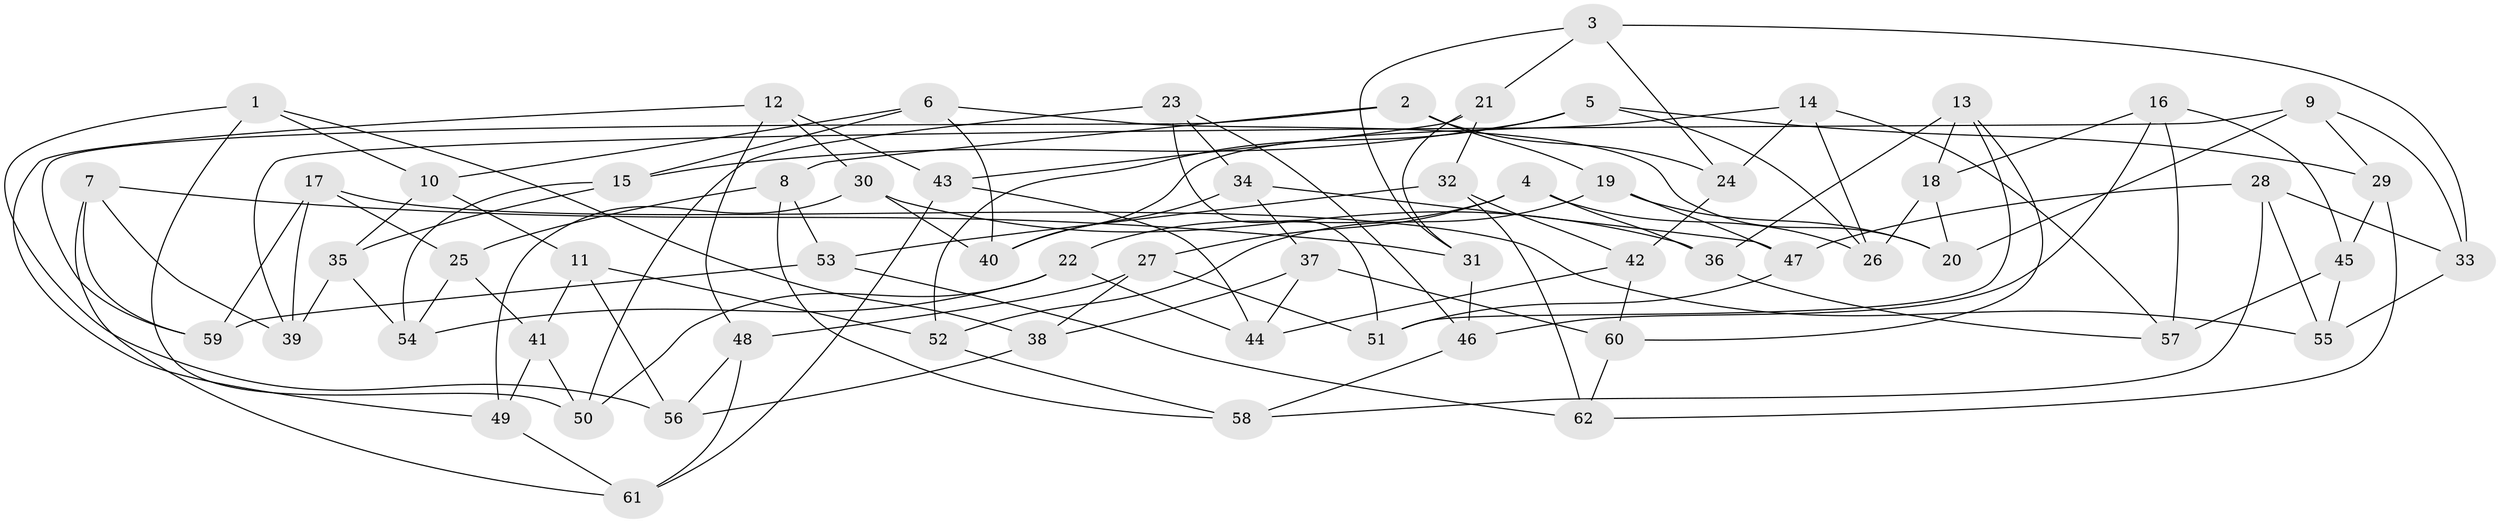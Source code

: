 // Generated by graph-tools (version 1.1) at 2025/50/03/09/25 03:50:51]
// undirected, 62 vertices, 124 edges
graph export_dot {
graph [start="1"]
  node [color=gray90,style=filled];
  1;
  2;
  3;
  4;
  5;
  6;
  7;
  8;
  9;
  10;
  11;
  12;
  13;
  14;
  15;
  16;
  17;
  18;
  19;
  20;
  21;
  22;
  23;
  24;
  25;
  26;
  27;
  28;
  29;
  30;
  31;
  32;
  33;
  34;
  35;
  36;
  37;
  38;
  39;
  40;
  41;
  42;
  43;
  44;
  45;
  46;
  47;
  48;
  49;
  50;
  51;
  52;
  53;
  54;
  55;
  56;
  57;
  58;
  59;
  60;
  61;
  62;
  1 -- 56;
  1 -- 50;
  1 -- 38;
  1 -- 10;
  2 -- 24;
  2 -- 59;
  2 -- 19;
  2 -- 8;
  3 -- 24;
  3 -- 33;
  3 -- 31;
  3 -- 21;
  4 -- 36;
  4 -- 26;
  4 -- 27;
  4 -- 22;
  5 -- 29;
  5 -- 26;
  5 -- 52;
  5 -- 15;
  6 -- 10;
  6 -- 40;
  6 -- 20;
  6 -- 15;
  7 -- 59;
  7 -- 61;
  7 -- 31;
  7 -- 39;
  8 -- 25;
  8 -- 58;
  8 -- 53;
  9 -- 33;
  9 -- 20;
  9 -- 29;
  9 -- 39;
  10 -- 11;
  10 -- 35;
  11 -- 41;
  11 -- 56;
  11 -- 52;
  12 -- 43;
  12 -- 30;
  12 -- 49;
  12 -- 48;
  13 -- 60;
  13 -- 51;
  13 -- 36;
  13 -- 18;
  14 -- 57;
  14 -- 40;
  14 -- 26;
  14 -- 24;
  15 -- 54;
  15 -- 35;
  16 -- 57;
  16 -- 18;
  16 -- 46;
  16 -- 45;
  17 -- 39;
  17 -- 59;
  17 -- 25;
  17 -- 55;
  18 -- 26;
  18 -- 20;
  19 -- 47;
  19 -- 20;
  19 -- 52;
  21 -- 43;
  21 -- 31;
  21 -- 32;
  22 -- 50;
  22 -- 44;
  22 -- 54;
  23 -- 50;
  23 -- 34;
  23 -- 46;
  23 -- 51;
  24 -- 42;
  25 -- 41;
  25 -- 54;
  27 -- 48;
  27 -- 51;
  27 -- 38;
  28 -- 55;
  28 -- 47;
  28 -- 58;
  28 -- 33;
  29 -- 62;
  29 -- 45;
  30 -- 40;
  30 -- 49;
  30 -- 36;
  31 -- 46;
  32 -- 62;
  32 -- 42;
  32 -- 53;
  33 -- 55;
  34 -- 47;
  34 -- 40;
  34 -- 37;
  35 -- 39;
  35 -- 54;
  36 -- 57;
  37 -- 38;
  37 -- 60;
  37 -- 44;
  38 -- 56;
  41 -- 49;
  41 -- 50;
  42 -- 44;
  42 -- 60;
  43 -- 44;
  43 -- 61;
  45 -- 57;
  45 -- 55;
  46 -- 58;
  47 -- 51;
  48 -- 56;
  48 -- 61;
  49 -- 61;
  52 -- 58;
  53 -- 62;
  53 -- 59;
  60 -- 62;
}
